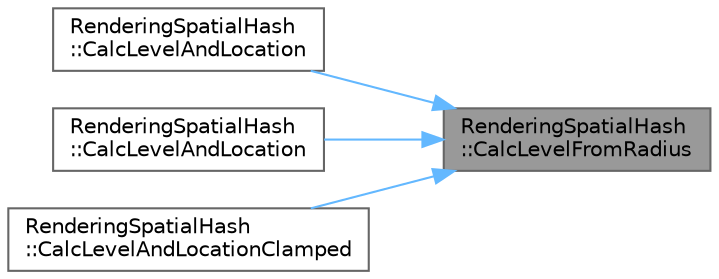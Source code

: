 digraph "RenderingSpatialHash::CalcLevelFromRadius"
{
 // INTERACTIVE_SVG=YES
 // LATEX_PDF_SIZE
  bgcolor="transparent";
  edge [fontname=Helvetica,fontsize=10,labelfontname=Helvetica,labelfontsize=10];
  node [fontname=Helvetica,fontsize=10,shape=box,height=0.2,width=0.4];
  rankdir="RL";
  Node1 [id="Node000001",label="RenderingSpatialHash\l::CalcLevelFromRadius",height=0.2,width=0.4,color="gray40", fillcolor="grey60", style="filled", fontcolor="black",tooltip=" "];
  Node1 -> Node2 [id="edge1_Node000001_Node000002",dir="back",color="steelblue1",style="solid",tooltip=" "];
  Node2 [id="Node000002",label="RenderingSpatialHash\l::CalcLevelAndLocation",height=0.2,width=0.4,color="grey40", fillcolor="white", style="filled",URL="$dd/df6/namespaceRenderingSpatialHash.html#a705a4d55f3b76b747556bcda248c8768",tooltip=" "];
  Node1 -> Node3 [id="edge2_Node000001_Node000003",dir="back",color="steelblue1",style="solid",tooltip=" "];
  Node3 [id="Node000003",label="RenderingSpatialHash\l::CalcLevelAndLocation",height=0.2,width=0.4,color="grey40", fillcolor="white", style="filled",URL="$dd/df6/namespaceRenderingSpatialHash.html#a695094b13a40d8a8cdc09156a076f45a",tooltip=" "];
  Node1 -> Node4 [id="edge3_Node000001_Node000004",dir="back",color="steelblue1",style="solid",tooltip=" "];
  Node4 [id="Node000004",label="RenderingSpatialHash\l::CalcLevelAndLocationClamped",height=0.2,width=0.4,color="grey40", fillcolor="white", style="filled",URL="$dd/df6/namespaceRenderingSpatialHash.html#abe7a17bde2f0e4be34747b4fdb56bb6f",tooltip=" "];
}
